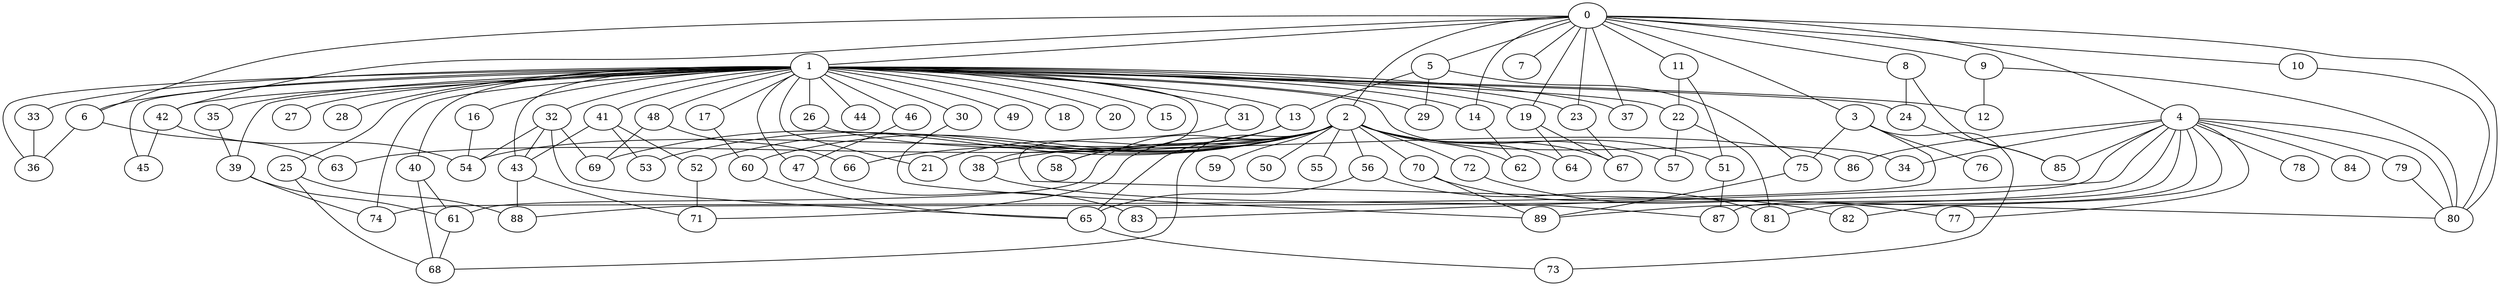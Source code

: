 
graph graphname {
    0 -- 1
0 -- 2
0 -- 3
0 -- 4
0 -- 5
0 -- 6
0 -- 7
0 -- 8
0 -- 9
0 -- 10
0 -- 11
0 -- 37
0 -- 14
0 -- 42
0 -- 23
0 -- 19
0 -- 80
1 -- 12
1 -- 13
1 -- 14
1 -- 15
1 -- 16
1 -- 17
1 -- 18
1 -- 19
1 -- 20
1 -- 21
1 -- 22
1 -- 23
1 -- 24
1 -- 25
1 -- 26
1 -- 27
1 -- 28
1 -- 29
1 -- 30
1 -- 31
1 -- 32
1 -- 33
1 -- 34
1 -- 35
1 -- 36
1 -- 37
1 -- 38
1 -- 39
1 -- 40
1 -- 41
1 -- 42
1 -- 43
1 -- 44
1 -- 45
1 -- 46
1 -- 47
1 -- 48
1 -- 49
1 -- 6
1 -- 74
2 -- 50
2 -- 51
2 -- 52
2 -- 53
2 -- 54
2 -- 55
2 -- 56
2 -- 57
2 -- 58
2 -- 59
2 -- 60
2 -- 61
2 -- 62
2 -- 63
2 -- 64
2 -- 65
2 -- 66
2 -- 67
2 -- 68
2 -- 69
2 -- 70
2 -- 71
2 -- 72
2 -- 38
3 -- 73
3 -- 74
3 -- 75
3 -- 76
4 -- 77
4 -- 78
4 -- 79
4 -- 80
4 -- 81
4 -- 82
4 -- 83
4 -- 84
4 -- 85
4 -- 86
4 -- 87
4 -- 88
4 -- 89
4 -- 34
5 -- 75
5 -- 13
5 -- 29
6 -- 36
6 -- 63
8 -- 85
8 -- 24
9 -- 80
9 -- 12
10 -- 80
11 -- 22
11 -- 51
13 -- 21
13 -- 58
14 -- 62
16 -- 54
17 -- 60
19 -- 64
19 -- 67
22 -- 57
22 -- 81
23 -- 67
24 -- 85
25 -- 88
25 -- 68
26 -- 86
30 -- 89
31 -- 80
32 -- 54
32 -- 43
32 -- 65
32 -- 69
33 -- 36
35 -- 39
38 -- 87
39 -- 74
39 -- 61
40 -- 61
40 -- 68
41 -- 43
41 -- 52
41 -- 53
42 -- 54
42 -- 45
43 -- 88
43 -- 71
46 -- 47
47 -- 83
48 -- 69
48 -- 66
51 -- 87
52 -- 71
56 -- 65
56 -- 81
60 -- 65
61 -- 68
65 -- 73
70 -- 89
70 -- 82
72 -- 77
75 -- 89
79 -- 80

}
